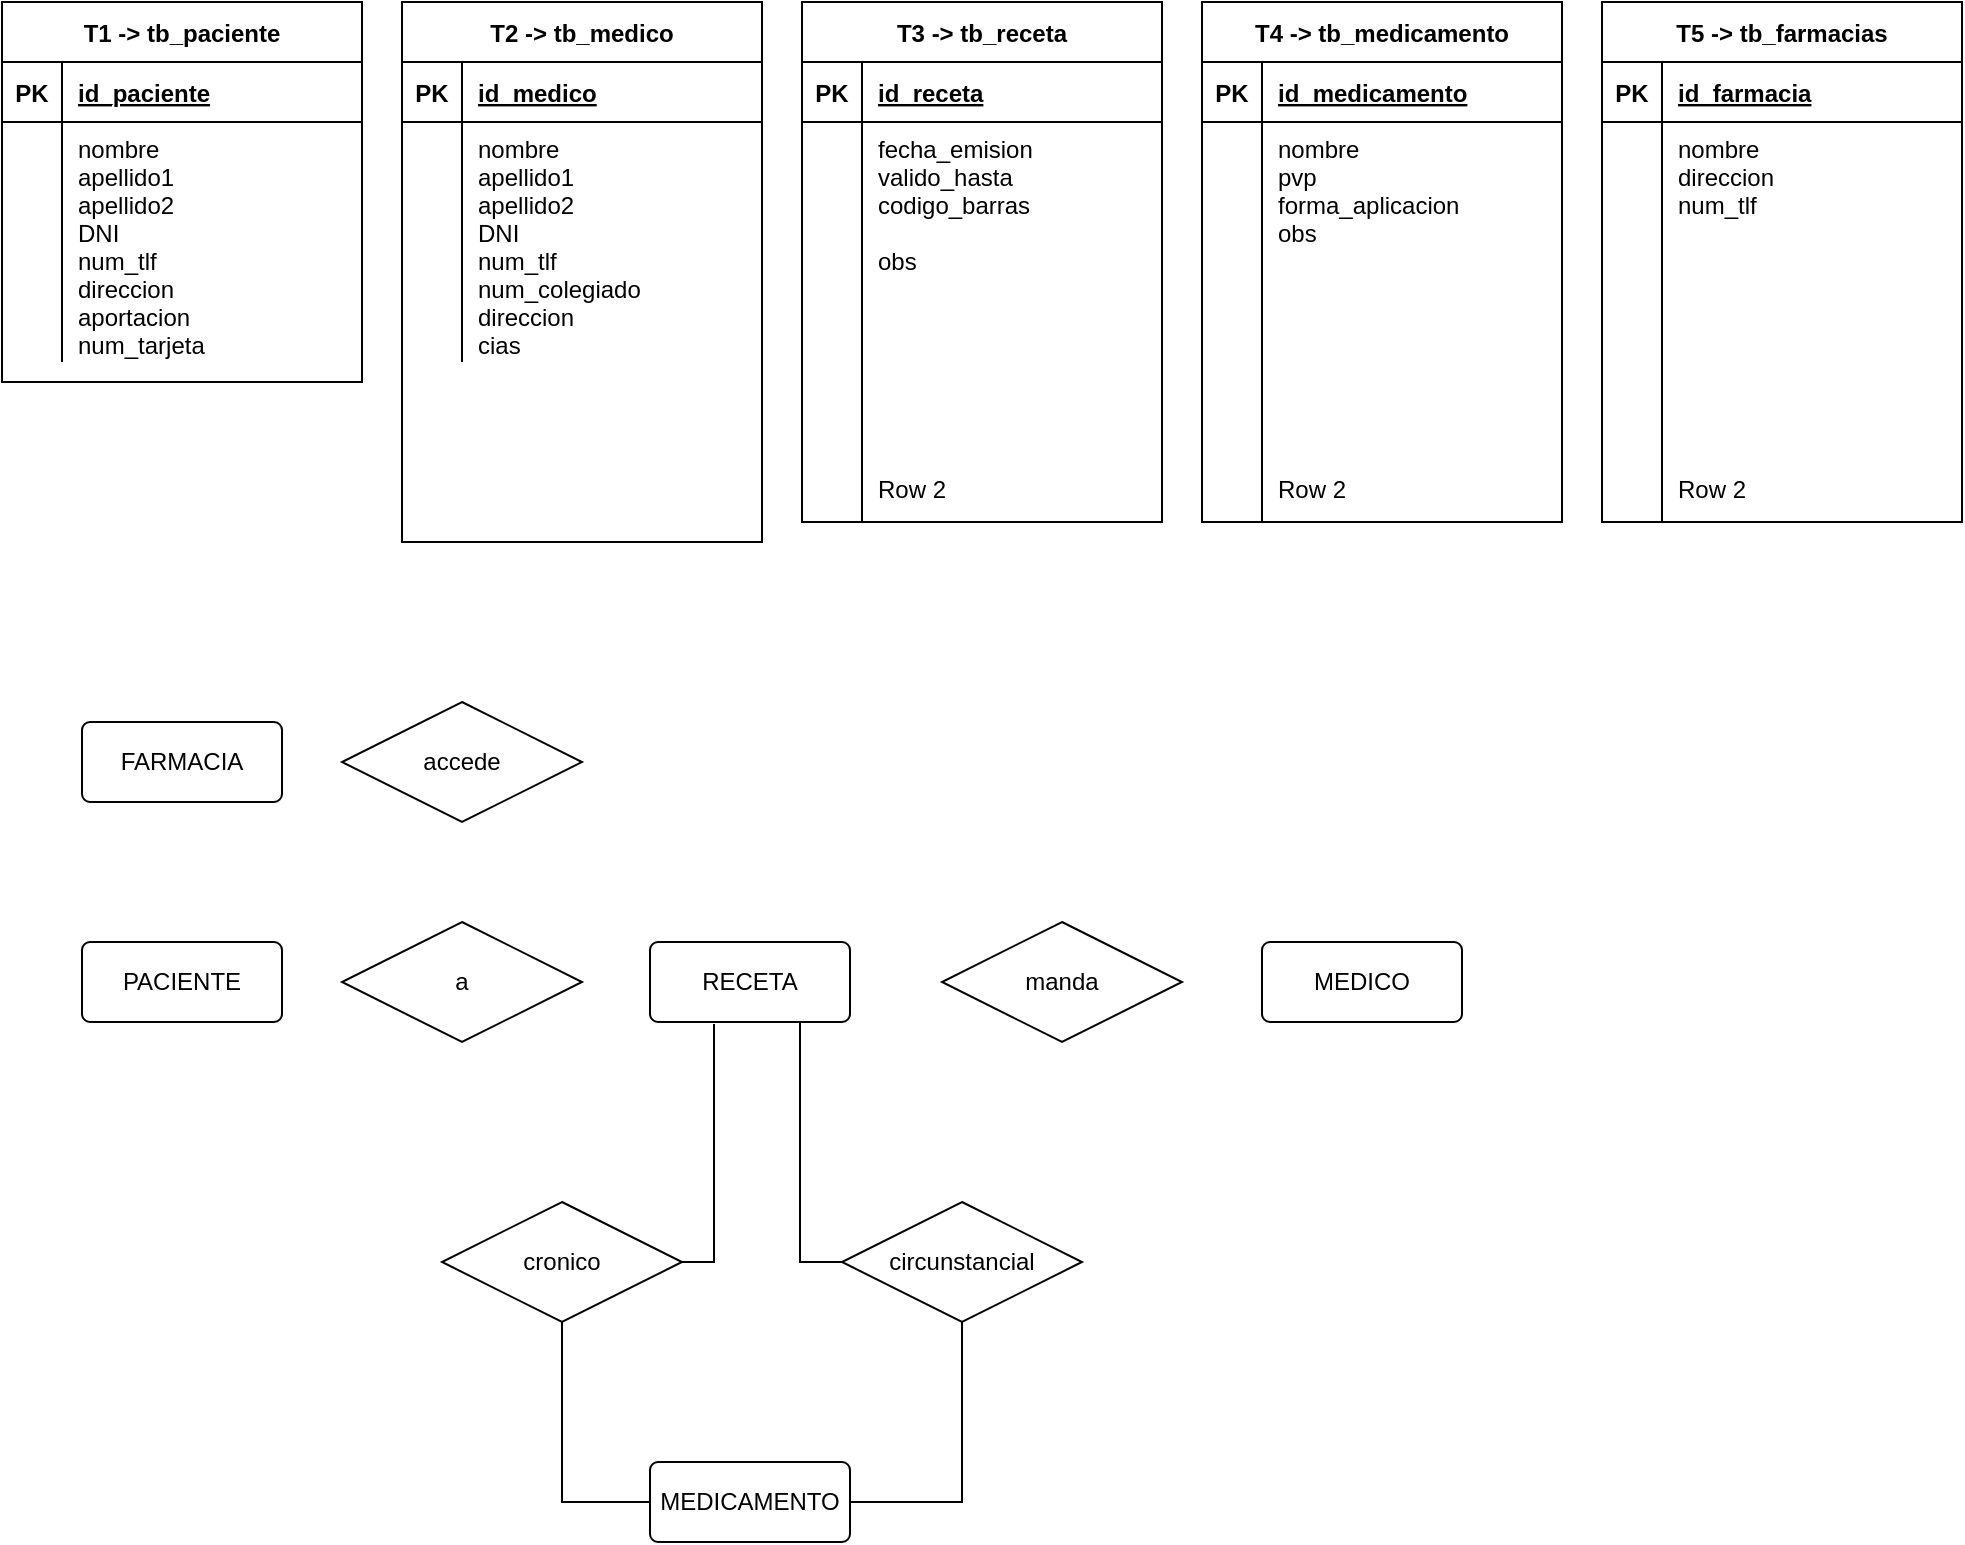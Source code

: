 <mxfile version="14.2.7" type="device"><diagram id="ZZn6M0qrLMBKyAlLU_XV" name="Page-1"><mxGraphModel dx="673" dy="783" grid="1" gridSize="10" guides="1" tooltips="1" connect="1" arrows="1" fold="1" page="1" pageScale="1" pageWidth="827" pageHeight="1169" math="0" shadow="0"><root><mxCell id="0"/><mxCell id="1" parent="0"/><mxCell id="0LPapylFa799VYa1oje7-56" value="T1 -&gt; tb_paciente" style="shape=table;startSize=30;container=1;collapsible=1;childLayout=tableLayout;fixedRows=1;rowLines=0;fontStyle=1;align=center;resizeLast=1;" vertex="1" parent="1"><mxGeometry x="40" y="40" width="180" height="190" as="geometry"/></mxCell><mxCell id="0LPapylFa799VYa1oje7-57" value="" style="shape=partialRectangle;collapsible=0;dropTarget=0;pointerEvents=0;fillColor=none;top=0;left=0;bottom=1;right=0;points=[[0,0.5],[1,0.5]];portConstraint=eastwest;" vertex="1" parent="0LPapylFa799VYa1oje7-56"><mxGeometry y="30" width="180" height="30" as="geometry"/></mxCell><mxCell id="0LPapylFa799VYa1oje7-58" value="PK" style="shape=partialRectangle;connectable=0;fillColor=none;top=0;left=0;bottom=0;right=0;fontStyle=1;overflow=hidden;" vertex="1" parent="0LPapylFa799VYa1oje7-57"><mxGeometry width="30" height="30" as="geometry"/></mxCell><mxCell id="0LPapylFa799VYa1oje7-59" value="id_paciente" style="shape=partialRectangle;connectable=0;fillColor=none;top=0;left=0;bottom=0;right=0;align=left;spacingLeft=6;fontStyle=5;overflow=hidden;" vertex="1" parent="0LPapylFa799VYa1oje7-57"><mxGeometry x="30" width="150" height="30" as="geometry"/></mxCell><mxCell id="0LPapylFa799VYa1oje7-60" value="" style="shape=partialRectangle;collapsible=0;dropTarget=0;pointerEvents=0;fillColor=none;top=0;left=0;bottom=0;right=0;points=[[0,0.5],[1,0.5]];portConstraint=eastwest;" vertex="1" parent="0LPapylFa799VYa1oje7-56"><mxGeometry y="60" width="180" height="120" as="geometry"/></mxCell><mxCell id="0LPapylFa799VYa1oje7-61" value="" style="shape=partialRectangle;connectable=0;fillColor=none;top=0;left=0;bottom=0;right=0;editable=1;overflow=hidden;" vertex="1" parent="0LPapylFa799VYa1oje7-60"><mxGeometry width="30" height="120" as="geometry"/></mxCell><mxCell id="0LPapylFa799VYa1oje7-62" value="nombre&#10;apellido1&#10;apellido2&#10;DNI&#10;num_tlf&#10;direccion&#10;aportacion&#10;num_tarjeta" style="shape=partialRectangle;connectable=0;fillColor=none;top=0;left=0;bottom=0;right=0;align=left;spacingLeft=6;overflow=hidden;verticalAlign=top;" vertex="1" parent="0LPapylFa799VYa1oje7-60"><mxGeometry x="30" width="150" height="120" as="geometry"/></mxCell><mxCell id="0LPapylFa799VYa1oje7-79" value="T2 -&gt; tb_medico" style="shape=table;startSize=30;container=1;collapsible=1;childLayout=tableLayout;fixedRows=1;rowLines=0;fontStyle=1;align=center;resizeLast=1;" vertex="1" parent="1"><mxGeometry x="240" y="40" width="180" height="270" as="geometry"/></mxCell><mxCell id="0LPapylFa799VYa1oje7-80" value="" style="shape=partialRectangle;collapsible=0;dropTarget=0;pointerEvents=0;fillColor=none;top=0;left=0;bottom=1;right=0;points=[[0,0.5],[1,0.5]];portConstraint=eastwest;" vertex="1" parent="0LPapylFa799VYa1oje7-79"><mxGeometry y="30" width="180" height="30" as="geometry"/></mxCell><mxCell id="0LPapylFa799VYa1oje7-81" value="PK" style="shape=partialRectangle;connectable=0;fillColor=none;top=0;left=0;bottom=0;right=0;fontStyle=1;overflow=hidden;" vertex="1" parent="0LPapylFa799VYa1oje7-80"><mxGeometry width="30" height="30" as="geometry"/></mxCell><mxCell id="0LPapylFa799VYa1oje7-82" value="id_medico" style="shape=partialRectangle;connectable=0;fillColor=none;top=0;left=0;bottom=0;right=0;align=left;spacingLeft=6;fontStyle=5;overflow=hidden;" vertex="1" parent="0LPapylFa799VYa1oje7-80"><mxGeometry x="30" width="150" height="30" as="geometry"/></mxCell><mxCell id="0LPapylFa799VYa1oje7-83" value="" style="shape=partialRectangle;collapsible=0;dropTarget=0;pointerEvents=0;fillColor=none;top=0;left=0;bottom=0;right=0;points=[[0,0.5],[1,0.5]];portConstraint=eastwest;" vertex="1" parent="0LPapylFa799VYa1oje7-79"><mxGeometry y="60" width="180" height="120" as="geometry"/></mxCell><mxCell id="0LPapylFa799VYa1oje7-84" value="" style="shape=partialRectangle;connectable=0;fillColor=none;top=0;left=0;bottom=0;right=0;editable=1;overflow=hidden;" vertex="1" parent="0LPapylFa799VYa1oje7-83"><mxGeometry width="30" height="120" as="geometry"/></mxCell><mxCell id="0LPapylFa799VYa1oje7-85" value="nombre&#10;apellido1&#10;apellido2&#10;DNI&#10;num_tlf&#10;num_colegiado&#10;direccion&#10;cias" style="shape=partialRectangle;connectable=0;fillColor=none;top=0;left=0;bottom=0;right=0;align=left;spacingLeft=6;overflow=hidden;verticalAlign=top;" vertex="1" parent="0LPapylFa799VYa1oje7-83"><mxGeometry x="30" width="150" height="120" as="geometry"/></mxCell><mxCell id="0LPapylFa799VYa1oje7-109" value="T3 -&gt; tb_receta" style="shape=table;startSize=30;container=1;collapsible=1;childLayout=tableLayout;fixedRows=1;rowLines=0;fontStyle=1;align=center;resizeLast=1;" vertex="1" parent="1"><mxGeometry x="440" y="40" width="180" height="260" as="geometry"/></mxCell><mxCell id="0LPapylFa799VYa1oje7-110" value="" style="shape=partialRectangle;collapsible=0;dropTarget=0;pointerEvents=0;fillColor=none;top=0;left=0;bottom=1;right=0;points=[[0,0.5],[1,0.5]];portConstraint=eastwest;" vertex="1" parent="0LPapylFa799VYa1oje7-109"><mxGeometry y="30" width="180" height="30" as="geometry"/></mxCell><mxCell id="0LPapylFa799VYa1oje7-111" value="PK" style="shape=partialRectangle;connectable=0;fillColor=none;top=0;left=0;bottom=0;right=0;fontStyle=1;overflow=hidden;" vertex="1" parent="0LPapylFa799VYa1oje7-110"><mxGeometry width="30" height="30" as="geometry"/></mxCell><mxCell id="0LPapylFa799VYa1oje7-112" value="id_receta" style="shape=partialRectangle;connectable=0;fillColor=none;top=0;left=0;bottom=0;right=0;align=left;spacingLeft=6;fontStyle=5;overflow=hidden;" vertex="1" parent="0LPapylFa799VYa1oje7-110"><mxGeometry x="30" width="150" height="30" as="geometry"/></mxCell><mxCell id="0LPapylFa799VYa1oje7-113" value="" style="shape=partialRectangle;collapsible=0;dropTarget=0;pointerEvents=0;fillColor=none;top=0;left=0;bottom=0;right=0;points=[[0,0.5],[1,0.5]];portConstraint=eastwest;" vertex="1" parent="0LPapylFa799VYa1oje7-109"><mxGeometry y="60" width="180" height="170" as="geometry"/></mxCell><mxCell id="0LPapylFa799VYa1oje7-114" value="" style="shape=partialRectangle;connectable=0;fillColor=none;top=0;left=0;bottom=0;right=0;editable=1;overflow=hidden;" vertex="1" parent="0LPapylFa799VYa1oje7-113"><mxGeometry width="30" height="170" as="geometry"/></mxCell><mxCell id="0LPapylFa799VYa1oje7-115" value="fecha_emision&#10;valido_hasta&#10;codigo_barras&#10;&#10;obs" style="shape=partialRectangle;connectable=0;fillColor=none;top=0;left=0;bottom=0;right=0;align=left;spacingLeft=6;overflow=hidden;verticalAlign=top;" vertex="1" parent="0LPapylFa799VYa1oje7-113"><mxGeometry x="30" width="150" height="170" as="geometry"/></mxCell><mxCell id="0LPapylFa799VYa1oje7-116" value="" style="shape=partialRectangle;collapsible=0;dropTarget=0;pointerEvents=0;fillColor=none;top=0;left=0;bottom=0;right=0;points=[[0,0.5],[1,0.5]];portConstraint=eastwest;verticalAlign=top;" vertex="1" parent="0LPapylFa799VYa1oje7-109"><mxGeometry y="230" width="180" height="30" as="geometry"/></mxCell><mxCell id="0LPapylFa799VYa1oje7-117" value="" style="shape=partialRectangle;connectable=0;fillColor=none;top=0;left=0;bottom=0;right=0;editable=1;overflow=hidden;" vertex="1" parent="0LPapylFa799VYa1oje7-116"><mxGeometry width="30" height="30" as="geometry"/></mxCell><mxCell id="0LPapylFa799VYa1oje7-118" value="Row 2" style="shape=partialRectangle;connectable=0;fillColor=none;top=0;left=0;bottom=0;right=0;align=left;spacingLeft=6;overflow=hidden;verticalAlign=top;" vertex="1" parent="0LPapylFa799VYa1oje7-116"><mxGeometry x="30" width="150" height="30" as="geometry"/></mxCell><mxCell id="0LPapylFa799VYa1oje7-119" value="RECETA" style="rounded=1;arcSize=10;whiteSpace=wrap;html=1;align=center;" vertex="1" parent="1"><mxGeometry x="364" y="510" width="100" height="40" as="geometry"/></mxCell><mxCell id="0LPapylFa799VYa1oje7-120" value="MEDICO" style="rounded=1;arcSize=10;whiteSpace=wrap;html=1;align=center;" vertex="1" parent="1"><mxGeometry x="670" y="510" width="100" height="40" as="geometry"/></mxCell><mxCell id="0LPapylFa799VYa1oje7-121" value="PACIENTE" style="rounded=1;arcSize=10;whiteSpace=wrap;html=1;align=center;" vertex="1" parent="1"><mxGeometry x="80" y="510" width="100" height="40" as="geometry"/></mxCell><mxCell id="0LPapylFa799VYa1oje7-122" value="manda" style="shape=rhombus;perimeter=rhombusPerimeter;whiteSpace=wrap;html=1;align=center;" vertex="1" parent="1"><mxGeometry x="510" y="500" width="120" height="60" as="geometry"/></mxCell><mxCell id="0LPapylFa799VYa1oje7-123" value="a" style="shape=rhombus;perimeter=rhombusPerimeter;whiteSpace=wrap;html=1;align=center;" vertex="1" parent="1"><mxGeometry x="210" y="500" width="120" height="60" as="geometry"/></mxCell><mxCell id="0LPapylFa799VYa1oje7-124" value="T4 -&gt; tb_medicamento" style="shape=table;startSize=30;container=1;collapsible=1;childLayout=tableLayout;fixedRows=1;rowLines=0;fontStyle=1;align=center;resizeLast=1;" vertex="1" parent="1"><mxGeometry x="640" y="40" width="180" height="260" as="geometry"/></mxCell><mxCell id="0LPapylFa799VYa1oje7-125" value="" style="shape=partialRectangle;collapsible=0;dropTarget=0;pointerEvents=0;fillColor=none;top=0;left=0;bottom=1;right=0;points=[[0,0.5],[1,0.5]];portConstraint=eastwest;" vertex="1" parent="0LPapylFa799VYa1oje7-124"><mxGeometry y="30" width="180" height="30" as="geometry"/></mxCell><mxCell id="0LPapylFa799VYa1oje7-126" value="PK" style="shape=partialRectangle;connectable=0;fillColor=none;top=0;left=0;bottom=0;right=0;fontStyle=1;overflow=hidden;" vertex="1" parent="0LPapylFa799VYa1oje7-125"><mxGeometry width="30" height="30" as="geometry"/></mxCell><mxCell id="0LPapylFa799VYa1oje7-127" value="id_medicamento" style="shape=partialRectangle;connectable=0;fillColor=none;top=0;left=0;bottom=0;right=0;align=left;spacingLeft=6;fontStyle=5;overflow=hidden;" vertex="1" parent="0LPapylFa799VYa1oje7-125"><mxGeometry x="30" width="150" height="30" as="geometry"/></mxCell><mxCell id="0LPapylFa799VYa1oje7-128" value="" style="shape=partialRectangle;collapsible=0;dropTarget=0;pointerEvents=0;fillColor=none;top=0;left=0;bottom=0;right=0;points=[[0,0.5],[1,0.5]];portConstraint=eastwest;" vertex="1" parent="0LPapylFa799VYa1oje7-124"><mxGeometry y="60" width="180" height="170" as="geometry"/></mxCell><mxCell id="0LPapylFa799VYa1oje7-129" value="" style="shape=partialRectangle;connectable=0;fillColor=none;top=0;left=0;bottom=0;right=0;editable=1;overflow=hidden;" vertex="1" parent="0LPapylFa799VYa1oje7-128"><mxGeometry width="30" height="170" as="geometry"/></mxCell><mxCell id="0LPapylFa799VYa1oje7-130" value="nombre&#10;pvp&#10;forma_aplicacion&#10;obs" style="shape=partialRectangle;connectable=0;fillColor=none;top=0;left=0;bottom=0;right=0;align=left;spacingLeft=6;overflow=hidden;verticalAlign=top;" vertex="1" parent="0LPapylFa799VYa1oje7-128"><mxGeometry x="30" width="150" height="170" as="geometry"/></mxCell><mxCell id="0LPapylFa799VYa1oje7-131" value="" style="shape=partialRectangle;collapsible=0;dropTarget=0;pointerEvents=0;fillColor=none;top=0;left=0;bottom=0;right=0;points=[[0,0.5],[1,0.5]];portConstraint=eastwest;verticalAlign=top;" vertex="1" parent="0LPapylFa799VYa1oje7-124"><mxGeometry y="230" width="180" height="30" as="geometry"/></mxCell><mxCell id="0LPapylFa799VYa1oje7-132" value="" style="shape=partialRectangle;connectable=0;fillColor=none;top=0;left=0;bottom=0;right=0;editable=1;overflow=hidden;" vertex="1" parent="0LPapylFa799VYa1oje7-131"><mxGeometry width="30" height="30" as="geometry"/></mxCell><mxCell id="0LPapylFa799VYa1oje7-133" value="Row 2" style="shape=partialRectangle;connectable=0;fillColor=none;top=0;left=0;bottom=0;right=0;align=left;spacingLeft=6;overflow=hidden;verticalAlign=top;" vertex="1" parent="0LPapylFa799VYa1oje7-131"><mxGeometry x="30" width="150" height="30" as="geometry"/></mxCell><mxCell id="0LPapylFa799VYa1oje7-134" value="cronico" style="shape=rhombus;perimeter=rhombusPerimeter;whiteSpace=wrap;html=1;align=center;" vertex="1" parent="1"><mxGeometry x="260" y="640" width="120" height="60" as="geometry"/></mxCell><mxCell id="0LPapylFa799VYa1oje7-135" value="MEDICAMENTO" style="rounded=1;arcSize=10;whiteSpace=wrap;html=1;align=center;" vertex="1" parent="1"><mxGeometry x="364" y="770" width="100" height="40" as="geometry"/></mxCell><mxCell id="0LPapylFa799VYa1oje7-136" value="circunstancial" style="shape=rhombus;perimeter=rhombusPerimeter;whiteSpace=wrap;html=1;align=center;" vertex="1" parent="1"><mxGeometry x="460" y="640" width="120" height="60" as="geometry"/></mxCell><mxCell id="0LPapylFa799VYa1oje7-138" value="" style="endArrow=none;html=1;rounded=0;exitX=0.75;exitY=1;exitDx=0;exitDy=0;entryX=0;entryY=0.5;entryDx=0;entryDy=0;" edge="1" parent="1" source="0LPapylFa799VYa1oje7-119" target="0LPapylFa799VYa1oje7-136"><mxGeometry relative="1" as="geometry"><mxPoint x="270" y="730" as="sourcePoint"/><mxPoint x="430" y="670" as="targetPoint"/><Array as="points"><mxPoint x="439" y="670"/></Array></mxGeometry></mxCell><mxCell id="0LPapylFa799VYa1oje7-139" value="" style="endArrow=none;html=1;rounded=0;exitX=0.32;exitY=1.025;exitDx=0;exitDy=0;exitPerimeter=0;entryX=1;entryY=0.5;entryDx=0;entryDy=0;" edge="1" parent="1" source="0LPapylFa799VYa1oje7-119" target="0LPapylFa799VYa1oje7-134"><mxGeometry relative="1" as="geometry"><mxPoint x="270" y="730" as="sourcePoint"/><mxPoint x="430" y="730" as="targetPoint"/><Array as="points"><mxPoint x="396" y="670"/></Array></mxGeometry></mxCell><mxCell id="0LPapylFa799VYa1oje7-141" value="" style="endArrow=none;html=1;rounded=0;exitX=0.5;exitY=1;exitDx=0;exitDy=0;" edge="1" parent="1" source="0LPapylFa799VYa1oje7-134" target="0LPapylFa799VYa1oje7-135"><mxGeometry relative="1" as="geometry"><mxPoint x="270" y="730" as="sourcePoint"/><mxPoint x="430" y="730" as="targetPoint"/><Array as="points"><mxPoint x="320" y="790"/></Array></mxGeometry></mxCell><mxCell id="0LPapylFa799VYa1oje7-142" value="" style="endArrow=none;html=1;rounded=0;exitX=0.5;exitY=1;exitDx=0;exitDy=0;" edge="1" parent="1" source="0LPapylFa799VYa1oje7-136" target="0LPapylFa799VYa1oje7-135"><mxGeometry relative="1" as="geometry"><mxPoint x="270" y="730" as="sourcePoint"/><mxPoint x="430" y="730" as="targetPoint"/><Array as="points"><mxPoint x="520" y="790"/></Array></mxGeometry></mxCell><mxCell id="0LPapylFa799VYa1oje7-143" value="T5 -&gt; tb_farmacias" style="shape=table;startSize=30;container=1;collapsible=1;childLayout=tableLayout;fixedRows=1;rowLines=0;fontStyle=1;align=center;resizeLast=1;" vertex="1" parent="1"><mxGeometry x="840" y="40" width="180" height="260" as="geometry"/></mxCell><mxCell id="0LPapylFa799VYa1oje7-144" value="" style="shape=partialRectangle;collapsible=0;dropTarget=0;pointerEvents=0;fillColor=none;top=0;left=0;bottom=1;right=0;points=[[0,0.5],[1,0.5]];portConstraint=eastwest;" vertex="1" parent="0LPapylFa799VYa1oje7-143"><mxGeometry y="30" width="180" height="30" as="geometry"/></mxCell><mxCell id="0LPapylFa799VYa1oje7-145" value="PK" style="shape=partialRectangle;connectable=0;fillColor=none;top=0;left=0;bottom=0;right=0;fontStyle=1;overflow=hidden;" vertex="1" parent="0LPapylFa799VYa1oje7-144"><mxGeometry width="30" height="30" as="geometry"/></mxCell><mxCell id="0LPapylFa799VYa1oje7-146" value="id_farmacia" style="shape=partialRectangle;connectable=0;fillColor=none;top=0;left=0;bottom=0;right=0;align=left;spacingLeft=6;fontStyle=5;overflow=hidden;" vertex="1" parent="0LPapylFa799VYa1oje7-144"><mxGeometry x="30" width="150" height="30" as="geometry"/></mxCell><mxCell id="0LPapylFa799VYa1oje7-147" value="" style="shape=partialRectangle;collapsible=0;dropTarget=0;pointerEvents=0;fillColor=none;top=0;left=0;bottom=0;right=0;points=[[0,0.5],[1,0.5]];portConstraint=eastwest;" vertex="1" parent="0LPapylFa799VYa1oje7-143"><mxGeometry y="60" width="180" height="170" as="geometry"/></mxCell><mxCell id="0LPapylFa799VYa1oje7-148" value="" style="shape=partialRectangle;connectable=0;fillColor=none;top=0;left=0;bottom=0;right=0;editable=1;overflow=hidden;" vertex="1" parent="0LPapylFa799VYa1oje7-147"><mxGeometry width="30" height="170" as="geometry"/></mxCell><mxCell id="0LPapylFa799VYa1oje7-149" value="nombre&#10;direccion&#10;num_tlf&#10;" style="shape=partialRectangle;connectable=0;fillColor=none;top=0;left=0;bottom=0;right=0;align=left;spacingLeft=6;overflow=hidden;verticalAlign=top;" vertex="1" parent="0LPapylFa799VYa1oje7-147"><mxGeometry x="30" width="150" height="170" as="geometry"/></mxCell><mxCell id="0LPapylFa799VYa1oje7-150" value="" style="shape=partialRectangle;collapsible=0;dropTarget=0;pointerEvents=0;fillColor=none;top=0;left=0;bottom=0;right=0;points=[[0,0.5],[1,0.5]];portConstraint=eastwest;verticalAlign=top;" vertex="1" parent="0LPapylFa799VYa1oje7-143"><mxGeometry y="230" width="180" height="30" as="geometry"/></mxCell><mxCell id="0LPapylFa799VYa1oje7-151" value="" style="shape=partialRectangle;connectable=0;fillColor=none;top=0;left=0;bottom=0;right=0;editable=1;overflow=hidden;" vertex="1" parent="0LPapylFa799VYa1oje7-150"><mxGeometry width="30" height="30" as="geometry"/></mxCell><mxCell id="0LPapylFa799VYa1oje7-152" value="Row 2" style="shape=partialRectangle;connectable=0;fillColor=none;top=0;left=0;bottom=0;right=0;align=left;spacingLeft=6;overflow=hidden;verticalAlign=top;" vertex="1" parent="0LPapylFa799VYa1oje7-150"><mxGeometry x="30" width="150" height="30" as="geometry"/></mxCell><mxCell id="0LPapylFa799VYa1oje7-153" value="FARMACIA" style="rounded=1;arcSize=10;whiteSpace=wrap;html=1;align=center;" vertex="1" parent="1"><mxGeometry x="80" y="400" width="100" height="40" as="geometry"/></mxCell><mxCell id="0LPapylFa799VYa1oje7-154" value="accede" style="shape=rhombus;perimeter=rhombusPerimeter;whiteSpace=wrap;html=1;align=center;" vertex="1" parent="1"><mxGeometry x="210" y="390" width="120" height="60" as="geometry"/></mxCell></root></mxGraphModel></diagram></mxfile>